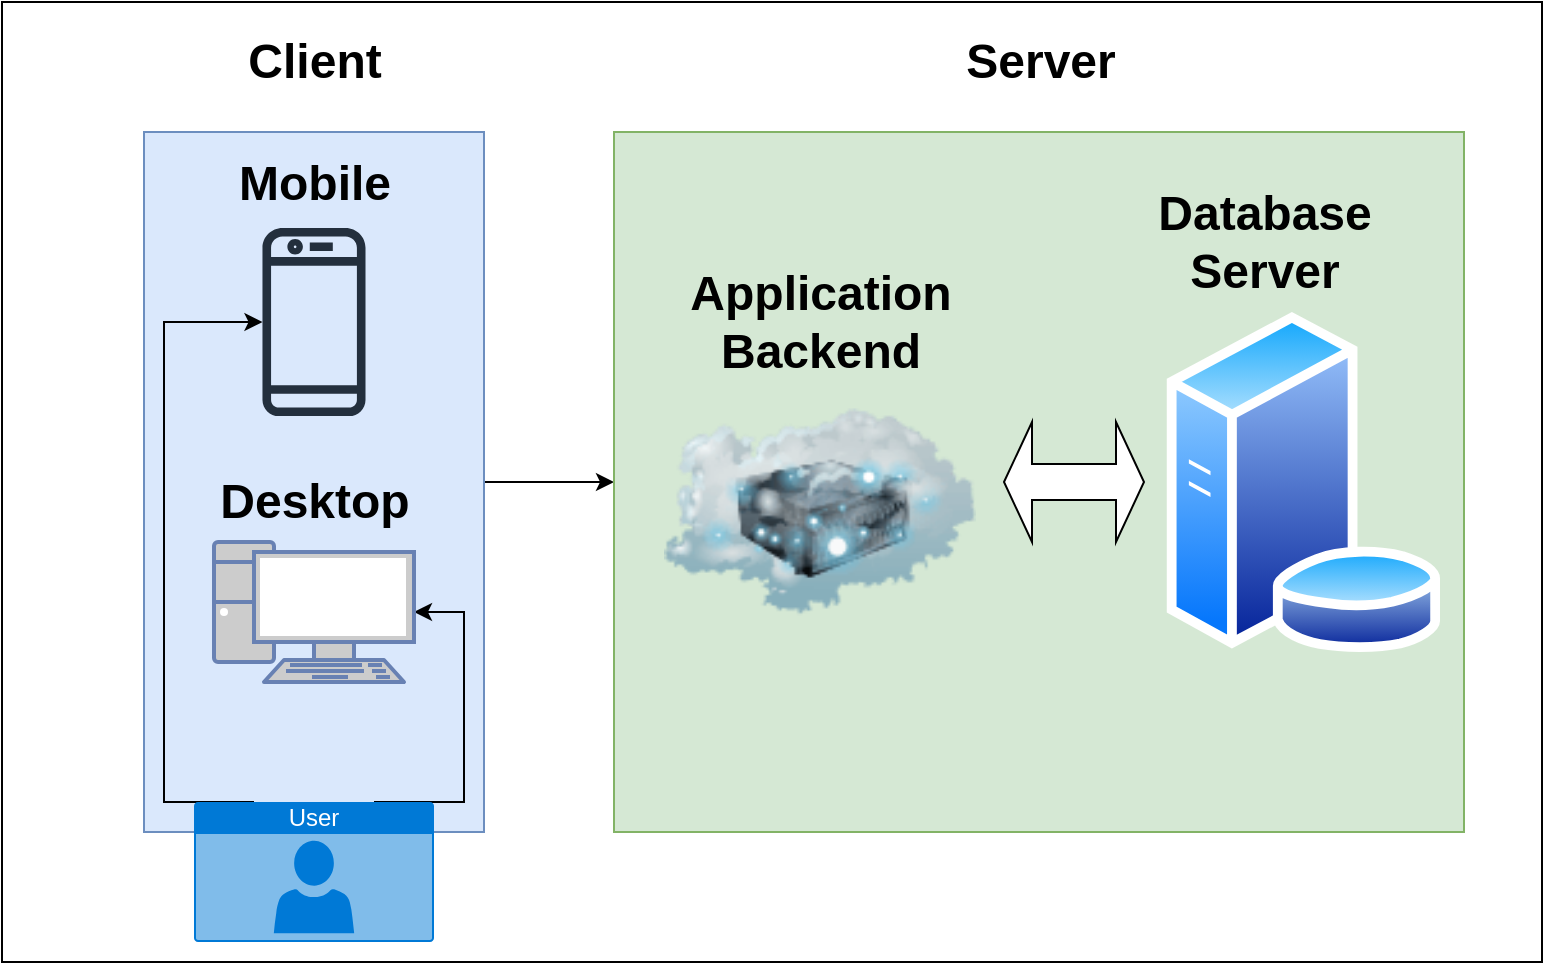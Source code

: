 <mxfile version="23.1.2" type="github" pages="3">
  <diagram name="Architecture Diagram" id="aJF8iXu7WJTeNc_nVeRT">
    <mxGraphModel dx="2033" dy="3456" grid="1" gridSize="10" guides="1" tooltips="1" connect="1" arrows="1" fold="1" page="1" pageScale="1" pageWidth="827" pageHeight="1169" math="0" shadow="0">
      <root>
        <mxCell id="0" />
        <mxCell id="1" parent="0" />
        <mxCell id="f37ZJj0yvxwRvVF-i2d--10" value="" style="rounded=0;whiteSpace=wrap;html=1;" parent="1" vertex="1">
          <mxGeometry x="29" y="-2310" width="770" height="480" as="geometry" />
        </mxCell>
        <mxCell id="f37ZJj0yvxwRvVF-i2d--4" value="Client" style="text;strokeColor=none;fillColor=none;html=1;fontSize=24;fontStyle=1;verticalAlign=middle;align=center;" parent="1" vertex="1">
          <mxGeometry x="135" y="-2300" width="100" height="40" as="geometry" />
        </mxCell>
        <mxCell id="f37ZJj0yvxwRvVF-i2d--7" value="Server" style="text;strokeColor=none;fillColor=none;html=1;fontSize=24;fontStyle=1;verticalAlign=middle;align=center;" parent="1" vertex="1">
          <mxGeometry x="497.5" y="-2300" width="100" height="40" as="geometry" />
        </mxCell>
        <mxCell id="f37ZJj0yvxwRvVF-i2d--36" style="edgeStyle=orthogonalEdgeStyle;rounded=0;orthogonalLoop=1;jettySize=auto;html=1;exitX=1;exitY=0.5;exitDx=0;exitDy=0;" parent="1" source="f37ZJj0yvxwRvVF-i2d--9" target="f37ZJj0yvxwRvVF-i2d--11" edge="1">
          <mxGeometry relative="1" as="geometry" />
        </mxCell>
        <mxCell id="f37ZJj0yvxwRvVF-i2d--9" value="" style="rounded=0;whiteSpace=wrap;html=1;fillColor=#dae8fc;strokeColor=#6c8ebf;" parent="1" vertex="1">
          <mxGeometry x="100" y="-2245" width="170" height="350" as="geometry" />
        </mxCell>
        <mxCell id="f37ZJj0yvxwRvVF-i2d--11" value="" style="rounded=0;whiteSpace=wrap;html=1;fillColor=#d5e8d4;strokeColor=#82b366;" parent="1" vertex="1">
          <mxGeometry x="335" y="-2245" width="425" height="350" as="geometry" />
        </mxCell>
        <mxCell id="f37ZJj0yvxwRvVF-i2d--34" style="edgeStyle=orthogonalEdgeStyle;rounded=0;orthogonalLoop=1;jettySize=auto;html=1;exitX=0.25;exitY=0;exitDx=0;exitDy=0;exitPerimeter=0;" parent="1" source="f37ZJj0yvxwRvVF-i2d--12" target="f37ZJj0yvxwRvVF-i2d--28" edge="1">
          <mxGeometry relative="1" as="geometry">
            <Array as="points">
              <mxPoint x="110" y="-1910" />
              <mxPoint x="110" y="-2150" />
            </Array>
          </mxGeometry>
        </mxCell>
        <mxCell id="f37ZJj0yvxwRvVF-i2d--35" style="edgeStyle=orthogonalEdgeStyle;rounded=0;orthogonalLoop=1;jettySize=auto;html=1;exitX=0.75;exitY=0;exitDx=0;exitDy=0;exitPerimeter=0;" parent="1" source="f37ZJj0yvxwRvVF-i2d--12" target="f37ZJj0yvxwRvVF-i2d--30" edge="1">
          <mxGeometry relative="1" as="geometry">
            <Array as="points">
              <mxPoint x="260" y="-1910" />
              <mxPoint x="260" y="-2005" />
            </Array>
          </mxGeometry>
        </mxCell>
        <mxCell id="f37ZJj0yvxwRvVF-i2d--12" value="User" style="html=1;whiteSpace=wrap;strokeColor=none;fillColor=#0079D6;labelPosition=center;verticalLabelPosition=middle;verticalAlign=top;align=center;fontSize=12;outlineConnect=0;spacingTop=-6;fontColor=#FFFFFF;sketch=0;shape=mxgraph.sitemap.user;" parent="1" vertex="1">
          <mxGeometry x="125" y="-1910" width="120" height="70" as="geometry" />
        </mxCell>
        <mxCell id="f37ZJj0yvxwRvVF-i2d--17" value="" style="image;html=1;image=img/lib/clip_art/networking/Cloud_Server_128x128.png" parent="1" vertex="1">
          <mxGeometry x="360" y="-2130" width="156" height="150" as="geometry" />
        </mxCell>
        <mxCell id="f37ZJj0yvxwRvVF-i2d--18" value="" style="image;aspect=fixed;perimeter=ellipsePerimeter;html=1;align=center;shadow=0;dashed=0;spacingTop=3;image=img/lib/active_directory/database_server.svg;" parent="1" vertex="1">
          <mxGeometry x="610" y="-2155" width="139.4" height="170" as="geometry" />
        </mxCell>
        <mxCell id="f37ZJj0yvxwRvVF-i2d--19" value="Application &lt;br&gt;Backend" style="text;strokeColor=none;fillColor=none;html=1;fontSize=24;fontStyle=1;verticalAlign=middle;align=center;" parent="1" vertex="1">
          <mxGeometry x="388" y="-2170" width="100" height="40" as="geometry" />
        </mxCell>
        <mxCell id="f37ZJj0yvxwRvVF-i2d--20" value="Database&lt;br&gt;Server" style="text;strokeColor=none;fillColor=none;html=1;fontSize=24;fontStyle=1;verticalAlign=middle;align=center;" parent="1" vertex="1">
          <mxGeometry x="610" y="-2210" width="100" height="40" as="geometry" />
        </mxCell>
        <mxCell id="f37ZJj0yvxwRvVF-i2d--25" value="" style="shape=doubleArrow;whiteSpace=wrap;html=1;" parent="1" vertex="1">
          <mxGeometry x="530" y="-2100" width="70" height="60" as="geometry" />
        </mxCell>
        <mxCell id="f37ZJj0yvxwRvVF-i2d--28" value="" style="sketch=0;outlineConnect=0;fontColor=#232F3E;gradientColor=none;fillColor=#232F3D;strokeColor=none;dashed=0;verticalLabelPosition=bottom;verticalAlign=top;align=center;html=1;fontSize=12;fontStyle=0;aspect=fixed;pointerEvents=1;shape=mxgraph.aws4.mobile_client;" parent="1" vertex="1">
          <mxGeometry x="159.24" y="-2199" width="51.51" height="98" as="geometry" />
        </mxCell>
        <mxCell id="f37ZJj0yvxwRvVF-i2d--29" value="Mobile" style="text;strokeColor=none;fillColor=none;html=1;fontSize=24;fontStyle=1;verticalAlign=middle;align=center;" parent="1" vertex="1">
          <mxGeometry x="135" y="-2239" width="100" height="40" as="geometry" />
        </mxCell>
        <mxCell id="f37ZJj0yvxwRvVF-i2d--30" value="" style="fontColor=#0066CC;verticalAlign=top;verticalLabelPosition=bottom;labelPosition=center;align=center;html=1;outlineConnect=0;fillColor=#CCCCCC;strokeColor=#6881B3;gradientColor=none;gradientDirection=north;strokeWidth=2;shape=mxgraph.networks.pc;" parent="1" vertex="1">
          <mxGeometry x="135" y="-2040" width="100" height="70" as="geometry" />
        </mxCell>
        <mxCell id="f37ZJj0yvxwRvVF-i2d--31" value="Desktop" style="text;strokeColor=none;fillColor=none;html=1;fontSize=24;fontStyle=1;verticalAlign=middle;align=center;" parent="1" vertex="1">
          <mxGeometry x="135" y="-2080" width="100" height="40" as="geometry" />
        </mxCell>
      </root>
    </mxGraphModel>
  </diagram>
  <diagram id="BF-OA70fZNa3Auy5Z6rA" name="In Depth Diagram">
    <mxGraphModel dx="2033" dy="1118" grid="1" gridSize="10" guides="1" tooltips="1" connect="1" arrows="1" fold="1" page="1" pageScale="1" pageWidth="827" pageHeight="1169" math="0" shadow="0">
      <root>
        <mxCell id="0" />
        <mxCell id="1" parent="0" />
        <mxCell id="OkG-edBzu0FnZzq1xlGt-1" value="Client" style="swimlane;fillColor=#60a917;fontColor=#ffffff;strokeColor=#2D7600;" parent="1" vertex="1">
          <mxGeometry x="50" y="50" width="180" height="340" as="geometry" />
        </mxCell>
        <mxCell id="OkG-edBzu0FnZzq1xlGt-2" value="" style="swimlane;startSize=0;fillColor=#60a917;fontColor=#ffffff;strokeColor=#2D7600;" parent="OkG-edBzu0FnZzq1xlGt-1" vertex="1">
          <mxGeometry x="50" y="60" width="80" height="70" as="geometry">
            <mxRectangle x="310" y="230" width="50" height="40" as="alternateBounds" />
          </mxGeometry>
        </mxCell>
        <mxCell id="OkG-edBzu0FnZzq1xlGt-3" value="Client App 1" style="text;html=1;strokeColor=#82b366;fillColor=#d5e8d4;align=center;verticalAlign=middle;whiteSpace=wrap;rounded=0;" parent="OkG-edBzu0FnZzq1xlGt-2" vertex="1">
          <mxGeometry x="10" y="5" width="60" height="60" as="geometry" />
        </mxCell>
        <mxCell id="OkG-edBzu0FnZzq1xlGt-4" value="" style="swimlane;startSize=0;fillColor=#60a917;fontColor=#ffffff;strokeColor=#2D7600;" parent="OkG-edBzu0FnZzq1xlGt-1" vertex="1">
          <mxGeometry x="50" y="150" width="80" height="70" as="geometry">
            <mxRectangle x="310" y="230" width="50" height="40" as="alternateBounds" />
          </mxGeometry>
        </mxCell>
        <mxCell id="OkG-edBzu0FnZzq1xlGt-5" value="Client App 2" style="text;html=1;strokeColor=#82b366;fillColor=#d5e8d4;align=center;verticalAlign=middle;whiteSpace=wrap;rounded=0;" parent="OkG-edBzu0FnZzq1xlGt-4" vertex="1">
          <mxGeometry x="10" y="5" width="60" height="60" as="geometry" />
        </mxCell>
        <mxCell id="OkG-edBzu0FnZzq1xlGt-6" value="" style="swimlane;startSize=0;fillColor=#60a917;fontColor=#ffffff;strokeColor=#2D7600;" parent="OkG-edBzu0FnZzq1xlGt-1" vertex="1">
          <mxGeometry x="50" y="240" width="80" height="70" as="geometry">
            <mxRectangle x="310" y="230" width="50" height="40" as="alternateBounds" />
          </mxGeometry>
        </mxCell>
        <mxCell id="OkG-edBzu0FnZzq1xlGt-7" value="Client App 3" style="text;html=1;strokeColor=#82b366;fillColor=#d5e8d4;align=center;verticalAlign=middle;whiteSpace=wrap;rounded=0;" parent="OkG-edBzu0FnZzq1xlGt-6" vertex="1">
          <mxGeometry x="10" y="5" width="60" height="60" as="geometry" />
        </mxCell>
        <mxCell id="OkG-edBzu0FnZzq1xlGt-9" value="Server" style="swimlane;fillColor=#1ba1e2;fontColor=#ffffff;strokeColor=#006EAF;" parent="1" vertex="1">
          <mxGeometry x="280" y="50" width="510" height="360" as="geometry" />
        </mxCell>
        <mxCell id="gy4O6nEZ6fukEYtf1kl1-5" value="" style="swimlane;startSize=0;fillColor=#dae8fc;strokeColor=#6c8ebf;" parent="OkG-edBzu0FnZzq1xlGt-9" vertex="1">
          <mxGeometry x="190" y="70" width="300" height="250" as="geometry">
            <mxRectangle x="310" y="230" width="50" height="40" as="alternateBounds" />
          </mxGeometry>
        </mxCell>
        <mxCell id="OkG-edBzu0FnZzq1xlGt-10" value="" style="swimlane;startSize=0;fillColor=#dae8fc;strokeColor=#6c8ebf;" parent="OkG-edBzu0FnZzq1xlGt-9" vertex="1">
          <mxGeometry x="340" y="80" width="140" height="230" as="geometry">
            <mxRectangle x="310" y="230" width="50" height="40" as="alternateBounds" />
          </mxGeometry>
        </mxCell>
        <mxCell id="KdCBGV-GVBtNKYAFIrcF-6" value="" style="shape=cylinder3;whiteSpace=wrap;html=1;boundedLbl=1;backgroundOutline=1;size=15;" parent="OkG-edBzu0FnZzq1xlGt-10" vertex="1">
          <mxGeometry x="40" y="105" width="60" height="80" as="geometry" />
        </mxCell>
        <mxCell id="KdCBGV-GVBtNKYAFIrcF-10" value="Postgres&lt;br&gt;Database" style="text;strokeColor=none;fillColor=none;html=1;fontSize=24;fontStyle=1;verticalAlign=middle;align=center;" parent="OkG-edBzu0FnZzq1xlGt-10" vertex="1">
          <mxGeometry x="20" y="30" width="100" height="40" as="geometry" />
        </mxCell>
        <mxCell id="KdCBGV-GVBtNKYAFIrcF-19" value="" style="shape=doubleArrow;whiteSpace=wrap;html=1;" parent="OkG-edBzu0FnZzq1xlGt-9" vertex="1">
          <mxGeometry x="290" y="165" width="50" height="60" as="geometry" />
        </mxCell>
        <mxCell id="KdCBGV-GVBtNKYAFIrcF-7" value="" style="swimlane;startSize=0;fillColor=#dae8fc;strokeColor=#6c8ebf;" parent="OkG-edBzu0FnZzq1xlGt-9" vertex="1">
          <mxGeometry x="200" y="80" width="90" height="230" as="geometry">
            <mxRectangle x="310" y="230" width="50" height="40" as="alternateBounds" />
          </mxGeometry>
        </mxCell>
        <mxCell id="KdCBGV-GVBtNKYAFIrcF-8" value="API Web Service" style="text;strokeColor=none;fillColor=none;html=1;fontSize=24;fontStyle=1;verticalAlign=middle;align=center;rotation=90;" parent="KdCBGV-GVBtNKYAFIrcF-7" vertex="1">
          <mxGeometry x="-5" y="105" width="100" height="40" as="geometry" />
        </mxCell>
        <mxCell id="ZbDzZ6bMi9R18udeJZAA-4" value="" style="swimlane;startSize=0;fillColor=#dae8fc;strokeColor=#6c8ebf;" parent="OkG-edBzu0FnZzq1xlGt-9" vertex="1">
          <mxGeometry x="30" y="70" width="90" height="250" as="geometry">
            <mxRectangle x="310" y="230" width="50" height="40" as="alternateBounds" />
          </mxGeometry>
        </mxCell>
        <mxCell id="ZbDzZ6bMi9R18udeJZAA-5" value="Presentation Layer" style="text;strokeColor=none;fillColor=none;html=1;fontSize=24;fontStyle=1;verticalAlign=middle;align=center;rotation=90;" parent="ZbDzZ6bMi9R18udeJZAA-4" vertex="1">
          <mxGeometry x="-5" y="105" width="100" height="40" as="geometry" />
        </mxCell>
        <mxCell id="gy4O6nEZ6fukEYtf1kl1-3" value="JSON" style="shape=singleArrow;whiteSpace=wrap;html=1;" parent="OkG-edBzu0FnZzq1xlGt-9" vertex="1">
          <mxGeometry x="120" y="110" width="80" height="40" as="geometry" />
        </mxCell>
        <mxCell id="gy4O6nEZ6fukEYtf1kl1-4" value="JSON" style="shape=singleArrow;direction=west;whiteSpace=wrap;html=1;" parent="OkG-edBzu0FnZzq1xlGt-9" vertex="1">
          <mxGeometry x="120" y="220" width="80" height="40" as="geometry" />
        </mxCell>
        <mxCell id="gy4O6nEZ6fukEYtf1kl1-7" value="Frontend" style="text;strokeColor=none;fillColor=none;html=1;fontSize=24;fontStyle=1;verticalAlign=middle;align=center;" parent="OkG-edBzu0FnZzq1xlGt-9" vertex="1">
          <mxGeometry x="25" y="30" width="100" height="40" as="geometry" />
        </mxCell>
        <mxCell id="gy4O6nEZ6fukEYtf1kl1-8" value="Backend" style="text;strokeColor=none;fillColor=none;html=1;fontSize=24;fontStyle=1;verticalAlign=middle;align=center;" parent="OkG-edBzu0FnZzq1xlGt-9" vertex="1">
          <mxGeometry x="285" y="30" width="100" height="40" as="geometry" />
        </mxCell>
        <mxCell id="gy4O6nEZ6fukEYtf1kl1-13" value="" style="shape=singleArrow;direction=north;whiteSpace=wrap;html=1;" parent="OkG-edBzu0FnZzq1xlGt-9" vertex="1">
          <mxGeometry x="320" y="310" width="20" height="50" as="geometry" />
        </mxCell>
        <mxCell id="gy4O6nEZ6fukEYtf1kl1-1" value="HTTP Request" style="shape=singleArrow;whiteSpace=wrap;html=1;" parent="1" vertex="1">
          <mxGeometry x="200" y="140" width="100" height="60" as="geometry" />
        </mxCell>
        <mxCell id="gy4O6nEZ6fukEYtf1kl1-2" value="HTML Response" style="shape=singleArrow;direction=west;whiteSpace=wrap;html=1;" parent="1" vertex="1">
          <mxGeometry x="200" y="250" width="100" height="60" as="geometry" />
        </mxCell>
        <mxCell id="gy4O6nEZ6fukEYtf1kl1-10" value="" style="shape=ext;double=1;rounded=0;whiteSpace=wrap;html=1;fillColor=#60a917;fontColor=#ffffff;strokeColor=#2D7600;" parent="1" vertex="1">
          <mxGeometry x="550" y="410" width="120" height="80" as="geometry" />
        </mxCell>
        <mxCell id="gy4O6nEZ6fukEYtf1kl1-11" value="" style="shape=image;html=1;verticalAlign=top;verticalLabelPosition=bottom;labelBackgroundColor=#ffffff;imageAspect=0;aspect=fixed;image=https://cdn0.iconfinder.com/data/icons/phosphor-regular-vol-3/256/handshake-128.png" parent="1" vertex="1">
          <mxGeometry x="560" y="430" width="40" height="40" as="geometry" />
        </mxCell>
        <mxCell id="gy4O6nEZ6fukEYtf1kl1-12" value="&lt;font style=&quot;font-size: 13px;&quot;&gt;Third &lt;br&gt;Party App&lt;/font&gt;" style="text;strokeColor=none;fillColor=none;html=1;fontSize=24;fontStyle=1;verticalAlign=middle;align=center;" parent="1" vertex="1">
          <mxGeometry x="600" y="410" width="70" height="80" as="geometry" />
        </mxCell>
      </root>
    </mxGraphModel>
  </diagram>
  <diagram id="nNs5mPThB35KdZFeaWGF" name="Database diagram">
    <mxGraphModel dx="1402" dy="771" grid="1" gridSize="10" guides="1" tooltips="1" connect="1" arrows="1" fold="1" page="1" pageScale="1" pageWidth="827" pageHeight="1169" math="0" shadow="0">
      <root>
        <mxCell id="0" />
        <mxCell id="1" parent="0" />
        <mxCell id="QeY35LgYajMU_kHmg9x1-5" value="&lt;b&gt;User&lt;/b&gt;" style="shape=table;startSize=30;container=1;collapsible=1;childLayout=tableLayout;fixedRows=1;rowLines=0;fontStyle=0;align=center;resizeLast=1;html=1;" vertex="1" parent="1">
          <mxGeometry x="70" y="120" width="180" height="210" as="geometry" />
        </mxCell>
        <mxCell id="QeY35LgYajMU_kHmg9x1-6" value="" style="shape=tableRow;horizontal=0;startSize=0;swimlaneHead=0;swimlaneBody=0;fillColor=none;collapsible=0;dropTarget=0;points=[[0,0.5],[1,0.5]];portConstraint=eastwest;top=0;left=0;right=0;bottom=1;" vertex="1" parent="QeY35LgYajMU_kHmg9x1-5">
          <mxGeometry y="30" width="180" height="30" as="geometry" />
        </mxCell>
        <mxCell id="QeY35LgYajMU_kHmg9x1-7" value="PK" style="shape=partialRectangle;connectable=0;fillColor=none;top=0;left=0;bottom=0;right=0;fontStyle=1;overflow=hidden;whiteSpace=wrap;html=1;" vertex="1" parent="QeY35LgYajMU_kHmg9x1-6">
          <mxGeometry width="30" height="30" as="geometry">
            <mxRectangle width="30" height="30" as="alternateBounds" />
          </mxGeometry>
        </mxCell>
        <mxCell id="QeY35LgYajMU_kHmg9x1-8" value="userID" style="shape=partialRectangle;connectable=0;fillColor=none;top=0;left=0;bottom=0;right=0;align=left;spacingLeft=6;fontStyle=5;overflow=hidden;whiteSpace=wrap;html=1;" vertex="1" parent="QeY35LgYajMU_kHmg9x1-6">
          <mxGeometry x="30" width="150" height="30" as="geometry">
            <mxRectangle width="150" height="30" as="alternateBounds" />
          </mxGeometry>
        </mxCell>
        <mxCell id="QeY35LgYajMU_kHmg9x1-9" value="" style="shape=tableRow;horizontal=0;startSize=0;swimlaneHead=0;swimlaneBody=0;fillColor=none;collapsible=0;dropTarget=0;points=[[0,0.5],[1,0.5]];portConstraint=eastwest;top=0;left=0;right=0;bottom=0;" vertex="1" parent="QeY35LgYajMU_kHmg9x1-5">
          <mxGeometry y="60" width="180" height="30" as="geometry" />
        </mxCell>
        <mxCell id="QeY35LgYajMU_kHmg9x1-10" value="" style="shape=partialRectangle;connectable=0;fillColor=none;top=0;left=0;bottom=0;right=0;editable=1;overflow=hidden;whiteSpace=wrap;html=1;" vertex="1" parent="QeY35LgYajMU_kHmg9x1-9">
          <mxGeometry width="30" height="30" as="geometry">
            <mxRectangle width="30" height="30" as="alternateBounds" />
          </mxGeometry>
        </mxCell>
        <mxCell id="QeY35LgYajMU_kHmg9x1-11" value="&lt;b&gt;firstName&lt;/b&gt;" style="shape=partialRectangle;connectable=0;fillColor=none;top=0;left=0;bottom=0;right=0;align=left;spacingLeft=6;overflow=hidden;whiteSpace=wrap;html=1;" vertex="1" parent="QeY35LgYajMU_kHmg9x1-9">
          <mxGeometry x="30" width="150" height="30" as="geometry">
            <mxRectangle width="150" height="30" as="alternateBounds" />
          </mxGeometry>
        </mxCell>
        <mxCell id="QeY35LgYajMU_kHmg9x1-12" value="" style="shape=tableRow;horizontal=0;startSize=0;swimlaneHead=0;swimlaneBody=0;fillColor=none;collapsible=0;dropTarget=0;points=[[0,0.5],[1,0.5]];portConstraint=eastwest;top=0;left=0;right=0;bottom=0;" vertex="1" parent="QeY35LgYajMU_kHmg9x1-5">
          <mxGeometry y="90" width="180" height="30" as="geometry" />
        </mxCell>
        <mxCell id="QeY35LgYajMU_kHmg9x1-13" value="" style="shape=partialRectangle;connectable=0;fillColor=none;top=0;left=0;bottom=0;right=0;editable=1;overflow=hidden;whiteSpace=wrap;html=1;" vertex="1" parent="QeY35LgYajMU_kHmg9x1-12">
          <mxGeometry width="30" height="30" as="geometry">
            <mxRectangle width="30" height="30" as="alternateBounds" />
          </mxGeometry>
        </mxCell>
        <mxCell id="QeY35LgYajMU_kHmg9x1-14" value="&lt;b&gt;lastName&lt;/b&gt;" style="shape=partialRectangle;connectable=0;fillColor=none;top=0;left=0;bottom=0;right=0;align=left;spacingLeft=6;overflow=hidden;whiteSpace=wrap;html=1;" vertex="1" parent="QeY35LgYajMU_kHmg9x1-12">
          <mxGeometry x="30" width="150" height="30" as="geometry">
            <mxRectangle width="150" height="30" as="alternateBounds" />
          </mxGeometry>
        </mxCell>
        <mxCell id="QeY35LgYajMU_kHmg9x1-15" value="" style="shape=tableRow;horizontal=0;startSize=0;swimlaneHead=0;swimlaneBody=0;fillColor=none;collapsible=0;dropTarget=0;points=[[0,0.5],[1,0.5]];portConstraint=eastwest;top=0;left=0;right=0;bottom=0;" vertex="1" parent="QeY35LgYajMU_kHmg9x1-5">
          <mxGeometry y="120" width="180" height="30" as="geometry" />
        </mxCell>
        <mxCell id="QeY35LgYajMU_kHmg9x1-16" value="" style="shape=partialRectangle;connectable=0;fillColor=none;top=0;left=0;bottom=0;right=0;editable=1;overflow=hidden;whiteSpace=wrap;html=1;" vertex="1" parent="QeY35LgYajMU_kHmg9x1-15">
          <mxGeometry width="30" height="30" as="geometry">
            <mxRectangle width="30" height="30" as="alternateBounds" />
          </mxGeometry>
        </mxCell>
        <mxCell id="QeY35LgYajMU_kHmg9x1-17" value="&lt;b&gt;username&lt;/b&gt;" style="shape=partialRectangle;connectable=0;fillColor=none;top=0;left=0;bottom=0;right=0;align=left;spacingLeft=6;overflow=hidden;whiteSpace=wrap;html=1;" vertex="1" parent="QeY35LgYajMU_kHmg9x1-15">
          <mxGeometry x="30" width="150" height="30" as="geometry">
            <mxRectangle width="150" height="30" as="alternateBounds" />
          </mxGeometry>
        </mxCell>
        <mxCell id="QeY35LgYajMU_kHmg9x1-24" value="" style="shape=tableRow;horizontal=0;startSize=0;swimlaneHead=0;swimlaneBody=0;fillColor=none;collapsible=0;dropTarget=0;points=[[0,0.5],[1,0.5]];portConstraint=eastwest;top=0;left=0;right=0;bottom=0;" vertex="1" parent="QeY35LgYajMU_kHmg9x1-5">
          <mxGeometry y="150" width="180" height="30" as="geometry" />
        </mxCell>
        <mxCell id="QeY35LgYajMU_kHmg9x1-25" value="" style="shape=partialRectangle;connectable=0;fillColor=none;top=0;left=0;bottom=0;right=0;editable=1;overflow=hidden;whiteSpace=wrap;html=1;" vertex="1" parent="QeY35LgYajMU_kHmg9x1-24">
          <mxGeometry width="30" height="30" as="geometry">
            <mxRectangle width="30" height="30" as="alternateBounds" />
          </mxGeometry>
        </mxCell>
        <mxCell id="QeY35LgYajMU_kHmg9x1-26" value="&lt;b&gt;passwordHash&lt;/b&gt;" style="shape=partialRectangle;connectable=0;fillColor=none;top=0;left=0;bottom=0;right=0;align=left;spacingLeft=6;overflow=hidden;whiteSpace=wrap;html=1;" vertex="1" parent="QeY35LgYajMU_kHmg9x1-24">
          <mxGeometry x="30" width="150" height="30" as="geometry">
            <mxRectangle width="150" height="30" as="alternateBounds" />
          </mxGeometry>
        </mxCell>
        <mxCell id="QeY35LgYajMU_kHmg9x1-27" value="" style="shape=tableRow;horizontal=0;startSize=0;swimlaneHead=0;swimlaneBody=0;fillColor=none;collapsible=0;dropTarget=0;points=[[0,0.5],[1,0.5]];portConstraint=eastwest;top=0;left=0;right=0;bottom=0;" vertex="1" parent="QeY35LgYajMU_kHmg9x1-5">
          <mxGeometry y="180" width="180" height="30" as="geometry" />
        </mxCell>
        <mxCell id="QeY35LgYajMU_kHmg9x1-28" value="" style="shape=partialRectangle;connectable=0;fillColor=none;top=0;left=0;bottom=0;right=0;editable=1;overflow=hidden;whiteSpace=wrap;html=1;" vertex="1" parent="QeY35LgYajMU_kHmg9x1-27">
          <mxGeometry width="30" height="30" as="geometry">
            <mxRectangle width="30" height="30" as="alternateBounds" />
          </mxGeometry>
        </mxCell>
        <mxCell id="QeY35LgYajMU_kHmg9x1-29" value="&lt;b&gt;email&lt;/b&gt;" style="shape=partialRectangle;connectable=0;fillColor=none;top=0;left=0;bottom=0;right=0;align=left;spacingLeft=6;overflow=hidden;whiteSpace=wrap;html=1;" vertex="1" parent="QeY35LgYajMU_kHmg9x1-27">
          <mxGeometry x="30" width="150" height="30" as="geometry">
            <mxRectangle width="150" height="30" as="alternateBounds" />
          </mxGeometry>
        </mxCell>
        <mxCell id="QeY35LgYajMU_kHmg9x1-30" value="Training" style="shape=table;startSize=30;container=1;collapsible=1;childLayout=tableLayout;fixedRows=1;rowLines=0;fontStyle=1;align=center;resizeLast=1;html=1;" vertex="1" parent="1">
          <mxGeometry x="540" y="150" width="180" height="120" as="geometry" />
        </mxCell>
        <mxCell id="QeY35LgYajMU_kHmg9x1-31" value="" style="shape=tableRow;horizontal=0;startSize=0;swimlaneHead=0;swimlaneBody=0;fillColor=none;collapsible=0;dropTarget=0;points=[[0,0.5],[1,0.5]];portConstraint=eastwest;top=0;left=0;right=0;bottom=1;" vertex="1" parent="QeY35LgYajMU_kHmg9x1-30">
          <mxGeometry y="30" width="180" height="30" as="geometry" />
        </mxCell>
        <mxCell id="QeY35LgYajMU_kHmg9x1-32" value="PK" style="shape=partialRectangle;connectable=0;fillColor=none;top=0;left=0;bottom=0;right=0;fontStyle=1;overflow=hidden;whiteSpace=wrap;html=1;" vertex="1" parent="QeY35LgYajMU_kHmg9x1-31">
          <mxGeometry width="30" height="30" as="geometry">
            <mxRectangle width="30" height="30" as="alternateBounds" />
          </mxGeometry>
        </mxCell>
        <mxCell id="QeY35LgYajMU_kHmg9x1-33" value="trainingId" style="shape=partialRectangle;connectable=0;fillColor=none;top=0;left=0;bottom=0;right=0;align=left;spacingLeft=6;fontStyle=5;overflow=hidden;whiteSpace=wrap;html=1;" vertex="1" parent="QeY35LgYajMU_kHmg9x1-31">
          <mxGeometry x="30" width="150" height="30" as="geometry">
            <mxRectangle width="150" height="30" as="alternateBounds" />
          </mxGeometry>
        </mxCell>
        <mxCell id="QeY35LgYajMU_kHmg9x1-37" value="" style="shape=tableRow;horizontal=0;startSize=0;swimlaneHead=0;swimlaneBody=0;fillColor=none;collapsible=0;dropTarget=0;points=[[0,0.5],[1,0.5]];portConstraint=eastwest;top=0;left=0;right=0;bottom=0;" vertex="1" parent="QeY35LgYajMU_kHmg9x1-30">
          <mxGeometry y="60" width="180" height="30" as="geometry" />
        </mxCell>
        <mxCell id="QeY35LgYajMU_kHmg9x1-38" value="" style="shape=partialRectangle;connectable=0;fillColor=none;top=0;left=0;bottom=0;right=0;editable=1;overflow=hidden;whiteSpace=wrap;html=1;" vertex="1" parent="QeY35LgYajMU_kHmg9x1-37">
          <mxGeometry width="30" height="30" as="geometry">
            <mxRectangle width="30" height="30" as="alternateBounds" />
          </mxGeometry>
        </mxCell>
        <mxCell id="QeY35LgYajMU_kHmg9x1-39" value="&lt;b style=&quot;border-color: var(--border-color);&quot;&gt;dateAssigned&lt;/b&gt;" style="shape=partialRectangle;connectable=0;fillColor=none;top=0;left=0;bottom=0;right=0;align=left;spacingLeft=6;overflow=hidden;whiteSpace=wrap;html=1;" vertex="1" parent="QeY35LgYajMU_kHmg9x1-37">
          <mxGeometry x="30" width="150" height="30" as="geometry">
            <mxRectangle width="150" height="30" as="alternateBounds" />
          </mxGeometry>
        </mxCell>
        <mxCell id="QeY35LgYajMU_kHmg9x1-121" value="" style="shape=tableRow;horizontal=0;startSize=0;swimlaneHead=0;swimlaneBody=0;fillColor=none;collapsible=0;dropTarget=0;points=[[0,0.5],[1,0.5]];portConstraint=eastwest;top=0;left=0;right=0;bottom=0;" vertex="1" parent="QeY35LgYajMU_kHmg9x1-30">
          <mxGeometry y="90" width="180" height="30" as="geometry" />
        </mxCell>
        <mxCell id="QeY35LgYajMU_kHmg9x1-122" value="" style="shape=partialRectangle;connectable=0;fillColor=none;top=0;left=0;bottom=0;right=0;editable=1;overflow=hidden;whiteSpace=wrap;html=1;" vertex="1" parent="QeY35LgYajMU_kHmg9x1-121">
          <mxGeometry width="30" height="30" as="geometry">
            <mxRectangle width="30" height="30" as="alternateBounds" />
          </mxGeometry>
        </mxCell>
        <mxCell id="QeY35LgYajMU_kHmg9x1-123" value="&lt;b style=&quot;border-color: var(--border-color);&quot;&gt;status&lt;/b&gt;" style="shape=partialRectangle;connectable=0;fillColor=none;top=0;left=0;bottom=0;right=0;align=left;spacingLeft=6;overflow=hidden;whiteSpace=wrap;html=1;" vertex="1" parent="QeY35LgYajMU_kHmg9x1-121">
          <mxGeometry x="30" width="150" height="30" as="geometry">
            <mxRectangle width="150" height="30" as="alternateBounds" />
          </mxGeometry>
        </mxCell>
        <mxCell id="QeY35LgYajMU_kHmg9x1-56" value="UserTraining" style="shape=table;startSize=30;container=1;collapsible=1;childLayout=tableLayout;fixedRows=1;rowLines=0;fontStyle=1;align=center;resizeLast=1;html=1;whiteSpace=wrap;" vertex="1" parent="1">
          <mxGeometry x="310" y="120" width="180" height="90" as="geometry" />
        </mxCell>
        <mxCell id="QeY35LgYajMU_kHmg9x1-57" value="" style="shape=tableRow;horizontal=0;startSize=0;swimlaneHead=0;swimlaneBody=0;fillColor=none;collapsible=0;dropTarget=0;points=[[0,0.5],[1,0.5]];portConstraint=eastwest;top=0;left=0;right=0;bottom=0;html=1;" vertex="1" parent="QeY35LgYajMU_kHmg9x1-56">
          <mxGeometry y="30" width="180" height="30" as="geometry" />
        </mxCell>
        <mxCell id="QeY35LgYajMU_kHmg9x1-58" value="PK,FK1" style="shape=partialRectangle;connectable=0;fillColor=none;top=0;left=0;bottom=0;right=0;fontStyle=1;overflow=hidden;html=1;whiteSpace=wrap;" vertex="1" parent="QeY35LgYajMU_kHmg9x1-57">
          <mxGeometry width="60.0" height="30" as="geometry">
            <mxRectangle width="60.0" height="30" as="alternateBounds" />
          </mxGeometry>
        </mxCell>
        <mxCell id="QeY35LgYajMU_kHmg9x1-59" value="userId" style="shape=partialRectangle;connectable=0;fillColor=none;top=0;left=0;bottom=0;right=0;align=left;spacingLeft=6;fontStyle=5;overflow=hidden;html=1;whiteSpace=wrap;" vertex="1" parent="QeY35LgYajMU_kHmg9x1-57">
          <mxGeometry x="60.0" width="120.0" height="30" as="geometry">
            <mxRectangle width="120.0" height="30" as="alternateBounds" />
          </mxGeometry>
        </mxCell>
        <mxCell id="QeY35LgYajMU_kHmg9x1-60" value="" style="shape=tableRow;horizontal=0;startSize=0;swimlaneHead=0;swimlaneBody=0;fillColor=none;collapsible=0;dropTarget=0;points=[[0,0.5],[1,0.5]];portConstraint=eastwest;top=0;left=0;right=0;bottom=1;html=1;" vertex="1" parent="QeY35LgYajMU_kHmg9x1-56">
          <mxGeometry y="60" width="180" height="30" as="geometry" />
        </mxCell>
        <mxCell id="QeY35LgYajMU_kHmg9x1-61" value="PK,FK2" style="shape=partialRectangle;connectable=0;fillColor=none;top=0;left=0;bottom=0;right=0;fontStyle=1;overflow=hidden;html=1;whiteSpace=wrap;" vertex="1" parent="QeY35LgYajMU_kHmg9x1-60">
          <mxGeometry width="60.0" height="30" as="geometry">
            <mxRectangle width="60.0" height="30" as="alternateBounds" />
          </mxGeometry>
        </mxCell>
        <mxCell id="QeY35LgYajMU_kHmg9x1-62" value="trainingId" style="shape=partialRectangle;connectable=0;fillColor=none;top=0;left=0;bottom=0;right=0;align=left;spacingLeft=6;fontStyle=5;overflow=hidden;html=1;whiteSpace=wrap;" vertex="1" parent="QeY35LgYajMU_kHmg9x1-60">
          <mxGeometry x="60.0" width="120.0" height="30" as="geometry">
            <mxRectangle width="120.0" height="30" as="alternateBounds" />
          </mxGeometry>
        </mxCell>
        <mxCell id="QeY35LgYajMU_kHmg9x1-70" value="" style="edgeStyle=entityRelationEdgeStyle;fontSize=12;html=1;endArrow=ERzeroToMany;startArrow=ERmandOne;rounded=0;exitX=1;exitY=0.5;exitDx=0;exitDy=0;" edge="1" parent="1" target="QeY35LgYajMU_kHmg9x1-57">
          <mxGeometry width="100" height="100" relative="1" as="geometry">
            <mxPoint x="240" y="150.0" as="sourcePoint" />
            <mxPoint x="470" y="140" as="targetPoint" />
          </mxGeometry>
        </mxCell>
        <mxCell id="QeY35LgYajMU_kHmg9x1-71" value="" style="edgeStyle=entityRelationEdgeStyle;fontSize=12;html=1;endArrow=ERoneToMany;startArrow=ERmandOne;rounded=0;entryX=1;entryY=0.5;entryDx=0;entryDy=0;exitX=0;exitY=0.5;exitDx=0;exitDy=0;" edge="1" parent="1" source="QeY35LgYajMU_kHmg9x1-31" target="QeY35LgYajMU_kHmg9x1-60">
          <mxGeometry width="100" height="100" relative="1" as="geometry">
            <mxPoint x="410" y="280" as="sourcePoint" />
            <mxPoint x="510" y="180" as="targetPoint" />
          </mxGeometry>
        </mxCell>
        <mxCell id="QeY35LgYajMU_kHmg9x1-72" value="TrainingExercise" style="shape=table;startSize=30;container=1;collapsible=1;childLayout=tableLayout;fixedRows=1;rowLines=0;fontStyle=1;align=center;resizeLast=1;html=1;whiteSpace=wrap;" vertex="1" parent="1">
          <mxGeometry x="540" y="350" width="180" height="120" as="geometry" />
        </mxCell>
        <mxCell id="QeY35LgYajMU_kHmg9x1-73" value="" style="shape=tableRow;horizontal=0;startSize=0;swimlaneHead=0;swimlaneBody=0;fillColor=none;collapsible=0;dropTarget=0;points=[[0,0.5],[1,0.5]];portConstraint=eastwest;top=0;left=0;right=0;bottom=0;html=1;" vertex="1" parent="QeY35LgYajMU_kHmg9x1-72">
          <mxGeometry y="30" width="180" height="30" as="geometry" />
        </mxCell>
        <mxCell id="QeY35LgYajMU_kHmg9x1-74" value="PK,FK1" style="shape=partialRectangle;connectable=0;fillColor=none;top=0;left=0;bottom=0;right=0;fontStyle=1;overflow=hidden;html=1;whiteSpace=wrap;" vertex="1" parent="QeY35LgYajMU_kHmg9x1-73">
          <mxGeometry width="60" height="30" as="geometry">
            <mxRectangle width="60" height="30" as="alternateBounds" />
          </mxGeometry>
        </mxCell>
        <mxCell id="QeY35LgYajMU_kHmg9x1-75" value="trainingId" style="shape=partialRectangle;connectable=0;fillColor=none;top=0;left=0;bottom=0;right=0;align=left;spacingLeft=6;fontStyle=5;overflow=hidden;html=1;whiteSpace=wrap;" vertex="1" parent="QeY35LgYajMU_kHmg9x1-73">
          <mxGeometry x="60" width="120" height="30" as="geometry">
            <mxRectangle width="120" height="30" as="alternateBounds" />
          </mxGeometry>
        </mxCell>
        <mxCell id="QeY35LgYajMU_kHmg9x1-76" value="" style="shape=tableRow;horizontal=0;startSize=0;swimlaneHead=0;swimlaneBody=0;fillColor=none;collapsible=0;dropTarget=0;points=[[0,0.5],[1,0.5]];portConstraint=eastwest;top=0;left=0;right=0;bottom=1;html=1;" vertex="1" parent="QeY35LgYajMU_kHmg9x1-72">
          <mxGeometry y="60" width="180" height="30" as="geometry" />
        </mxCell>
        <mxCell id="QeY35LgYajMU_kHmg9x1-77" value="PK,FK2" style="shape=partialRectangle;connectable=0;fillColor=none;top=0;left=0;bottom=0;right=0;fontStyle=1;overflow=hidden;html=1;whiteSpace=wrap;" vertex="1" parent="QeY35LgYajMU_kHmg9x1-76">
          <mxGeometry width="60" height="30" as="geometry">
            <mxRectangle width="60" height="30" as="alternateBounds" />
          </mxGeometry>
        </mxCell>
        <mxCell id="QeY35LgYajMU_kHmg9x1-78" value="exerciseId" style="shape=partialRectangle;connectable=0;fillColor=none;top=0;left=0;bottom=0;right=0;align=left;spacingLeft=6;fontStyle=5;overflow=hidden;html=1;whiteSpace=wrap;" vertex="1" parent="QeY35LgYajMU_kHmg9x1-76">
          <mxGeometry x="60" width="120" height="30" as="geometry">
            <mxRectangle width="120" height="30" as="alternateBounds" />
          </mxGeometry>
        </mxCell>
        <mxCell id="QeY35LgYajMU_kHmg9x1-79" value="" style="shape=tableRow;horizontal=0;startSize=0;swimlaneHead=0;swimlaneBody=0;fillColor=none;collapsible=0;dropTarget=0;points=[[0,0.5],[1,0.5]];portConstraint=eastwest;top=0;left=0;right=0;bottom=0;html=1;" vertex="1" parent="QeY35LgYajMU_kHmg9x1-72">
          <mxGeometry y="90" width="180" height="30" as="geometry" />
        </mxCell>
        <mxCell id="QeY35LgYajMU_kHmg9x1-80" value="" style="shape=partialRectangle;connectable=0;fillColor=none;top=0;left=0;bottom=0;right=0;editable=1;overflow=hidden;html=1;whiteSpace=wrap;" vertex="1" parent="QeY35LgYajMU_kHmg9x1-79">
          <mxGeometry width="60" height="30" as="geometry">
            <mxRectangle width="60" height="30" as="alternateBounds" />
          </mxGeometry>
        </mxCell>
        <mxCell id="QeY35LgYajMU_kHmg9x1-81" value="Row 3" style="shape=partialRectangle;connectable=0;fillColor=none;top=0;left=0;bottom=0;right=0;align=left;spacingLeft=6;overflow=hidden;html=1;whiteSpace=wrap;" vertex="1" parent="QeY35LgYajMU_kHmg9x1-79">
          <mxGeometry x="60" width="120" height="30" as="geometry">
            <mxRectangle width="120" height="30" as="alternateBounds" />
          </mxGeometry>
        </mxCell>
        <mxCell id="QeY35LgYajMU_kHmg9x1-85" value="Exercise" style="shape=table;startSize=30;container=1;collapsible=1;childLayout=tableLayout;fixedRows=1;rowLines=0;fontStyle=1;align=center;resizeLast=1;html=1;" vertex="1" parent="1">
          <mxGeometry x="290" y="380" width="180" height="180" as="geometry" />
        </mxCell>
        <mxCell id="QeY35LgYajMU_kHmg9x1-86" value="" style="shape=tableRow;horizontal=0;startSize=0;swimlaneHead=0;swimlaneBody=0;fillColor=none;collapsible=0;dropTarget=0;points=[[0,0.5],[1,0.5]];portConstraint=eastwest;top=0;left=0;right=0;bottom=1;" vertex="1" parent="QeY35LgYajMU_kHmg9x1-85">
          <mxGeometry y="30" width="180" height="30" as="geometry" />
        </mxCell>
        <mxCell id="QeY35LgYajMU_kHmg9x1-87" value="PK" style="shape=partialRectangle;connectable=0;fillColor=none;top=0;left=0;bottom=0;right=0;fontStyle=1;overflow=hidden;whiteSpace=wrap;html=1;" vertex="1" parent="QeY35LgYajMU_kHmg9x1-86">
          <mxGeometry width="30" height="30" as="geometry">
            <mxRectangle width="30" height="30" as="alternateBounds" />
          </mxGeometry>
        </mxCell>
        <mxCell id="QeY35LgYajMU_kHmg9x1-88" value="exerciseId" style="shape=partialRectangle;connectable=0;fillColor=none;top=0;left=0;bottom=0;right=0;align=left;spacingLeft=6;fontStyle=5;overflow=hidden;whiteSpace=wrap;html=1;" vertex="1" parent="QeY35LgYajMU_kHmg9x1-86">
          <mxGeometry x="30" width="150" height="30" as="geometry">
            <mxRectangle width="150" height="30" as="alternateBounds" />
          </mxGeometry>
        </mxCell>
        <mxCell id="QeY35LgYajMU_kHmg9x1-89" value="" style="shape=tableRow;horizontal=0;startSize=0;swimlaneHead=0;swimlaneBody=0;fillColor=none;collapsible=0;dropTarget=0;points=[[0,0.5],[1,0.5]];portConstraint=eastwest;top=0;left=0;right=0;bottom=0;" vertex="1" parent="QeY35LgYajMU_kHmg9x1-85">
          <mxGeometry y="60" width="180" height="30" as="geometry" />
        </mxCell>
        <mxCell id="QeY35LgYajMU_kHmg9x1-90" value="" style="shape=partialRectangle;connectable=0;fillColor=none;top=0;left=0;bottom=0;right=0;editable=1;overflow=hidden;whiteSpace=wrap;html=1;" vertex="1" parent="QeY35LgYajMU_kHmg9x1-89">
          <mxGeometry width="30" height="30" as="geometry">
            <mxRectangle width="30" height="30" as="alternateBounds" />
          </mxGeometry>
        </mxCell>
        <mxCell id="QeY35LgYajMU_kHmg9x1-91" value="&lt;b&gt;name&lt;/b&gt;" style="shape=partialRectangle;connectable=0;fillColor=none;top=0;left=0;bottom=0;right=0;align=left;spacingLeft=6;overflow=hidden;whiteSpace=wrap;html=1;" vertex="1" parent="QeY35LgYajMU_kHmg9x1-89">
          <mxGeometry x="30" width="150" height="30" as="geometry">
            <mxRectangle width="150" height="30" as="alternateBounds" />
          </mxGeometry>
        </mxCell>
        <mxCell id="QeY35LgYajMU_kHmg9x1-92" value="" style="shape=tableRow;horizontal=0;startSize=0;swimlaneHead=0;swimlaneBody=0;fillColor=none;collapsible=0;dropTarget=0;points=[[0,0.5],[1,0.5]];portConstraint=eastwest;top=0;left=0;right=0;bottom=0;" vertex="1" parent="QeY35LgYajMU_kHmg9x1-85">
          <mxGeometry y="90" width="180" height="30" as="geometry" />
        </mxCell>
        <mxCell id="QeY35LgYajMU_kHmg9x1-93" value="" style="shape=partialRectangle;connectable=0;fillColor=none;top=0;left=0;bottom=0;right=0;editable=1;overflow=hidden;whiteSpace=wrap;html=1;" vertex="1" parent="QeY35LgYajMU_kHmg9x1-92">
          <mxGeometry width="30" height="30" as="geometry">
            <mxRectangle width="30" height="30" as="alternateBounds" />
          </mxGeometry>
        </mxCell>
        <mxCell id="QeY35LgYajMU_kHmg9x1-94" value="&lt;b&gt;description&lt;/b&gt;" style="shape=partialRectangle;connectable=0;fillColor=none;top=0;left=0;bottom=0;right=0;align=left;spacingLeft=6;overflow=hidden;whiteSpace=wrap;html=1;" vertex="1" parent="QeY35LgYajMU_kHmg9x1-92">
          <mxGeometry x="30" width="150" height="30" as="geometry">
            <mxRectangle width="150" height="30" as="alternateBounds" />
          </mxGeometry>
        </mxCell>
        <mxCell id="QeY35LgYajMU_kHmg9x1-95" value="" style="shape=tableRow;horizontal=0;startSize=0;swimlaneHead=0;swimlaneBody=0;fillColor=none;collapsible=0;dropTarget=0;points=[[0,0.5],[1,0.5]];portConstraint=eastwest;top=0;left=0;right=0;bottom=0;" vertex="1" parent="QeY35LgYajMU_kHmg9x1-85">
          <mxGeometry y="120" width="180" height="30" as="geometry" />
        </mxCell>
        <mxCell id="QeY35LgYajMU_kHmg9x1-96" value="" style="shape=partialRectangle;connectable=0;fillColor=none;top=0;left=0;bottom=0;right=0;editable=1;overflow=hidden;whiteSpace=wrap;html=1;" vertex="1" parent="QeY35LgYajMU_kHmg9x1-95">
          <mxGeometry width="30" height="30" as="geometry">
            <mxRectangle width="30" height="30" as="alternateBounds" />
          </mxGeometry>
        </mxCell>
        <mxCell id="QeY35LgYajMU_kHmg9x1-97" value="&lt;b&gt;exerciseType&lt;/b&gt;" style="shape=partialRectangle;connectable=0;fillColor=none;top=0;left=0;bottom=0;right=0;align=left;spacingLeft=6;overflow=hidden;whiteSpace=wrap;html=1;" vertex="1" parent="QeY35LgYajMU_kHmg9x1-95">
          <mxGeometry x="30" width="150" height="30" as="geometry">
            <mxRectangle width="150" height="30" as="alternateBounds" />
          </mxGeometry>
        </mxCell>
        <mxCell id="QeY35LgYajMU_kHmg9x1-98" value="" style="shape=tableRow;horizontal=0;startSize=0;swimlaneHead=0;swimlaneBody=0;fillColor=none;collapsible=0;dropTarget=0;points=[[0,0.5],[1,0.5]];portConstraint=eastwest;top=0;left=0;right=0;bottom=0;" vertex="1" parent="QeY35LgYajMU_kHmg9x1-85">
          <mxGeometry y="150" width="180" height="30" as="geometry" />
        </mxCell>
        <mxCell id="QeY35LgYajMU_kHmg9x1-99" value="" style="shape=partialRectangle;connectable=0;fillColor=none;top=0;left=0;bottom=0;right=0;editable=1;overflow=hidden;whiteSpace=wrap;html=1;" vertex="1" parent="QeY35LgYajMU_kHmg9x1-98">
          <mxGeometry width="30" height="30" as="geometry">
            <mxRectangle width="30" height="30" as="alternateBounds" />
          </mxGeometry>
        </mxCell>
        <mxCell id="QeY35LgYajMU_kHmg9x1-100" value="&lt;b&gt;result&lt;/b&gt;" style="shape=partialRectangle;connectable=0;fillColor=none;top=0;left=0;bottom=0;right=0;align=left;spacingLeft=6;overflow=hidden;whiteSpace=wrap;html=1;" vertex="1" parent="QeY35LgYajMU_kHmg9x1-98">
          <mxGeometry x="30" width="150" height="30" as="geometry">
            <mxRectangle width="150" height="30" as="alternateBounds" />
          </mxGeometry>
        </mxCell>
        <mxCell id="QeY35LgYajMU_kHmg9x1-124" value="" style="edgeStyle=entityRelationEdgeStyle;fontSize=12;html=1;endArrow=ERoneToMany;startArrow=ERmandOne;rounded=0;exitX=1;exitY=0.5;exitDx=0;exitDy=0;startFill=0;endFill=0;entryX=0;entryY=0.5;entryDx=0;entryDy=0;" edge="1" parent="1" source="QeY35LgYajMU_kHmg9x1-86" target="QeY35LgYajMU_kHmg9x1-76">
          <mxGeometry width="100" height="100" relative="1" as="geometry">
            <mxPoint x="400.0" y="424.66" as="sourcePoint" />
            <mxPoint x="510" y="424.66" as="targetPoint" />
            <Array as="points">
              <mxPoint x="420" y="429.66" />
              <mxPoint x="460" y="409.66" />
              <mxPoint x="460" y="440" />
            </Array>
          </mxGeometry>
        </mxCell>
        <mxCell id="QeY35LgYajMU_kHmg9x1-126" value="" style="edgeStyle=entityRelationEdgeStyle;fontSize=12;html=1;endArrow=ERzeroToMany;startArrow=ERmandOne;rounded=0;exitX=1;exitY=0.5;exitDx=0;exitDy=0;entryX=1;entryY=0.5;entryDx=0;entryDy=0;" edge="1" parent="1" source="QeY35LgYajMU_kHmg9x1-31" target="QeY35LgYajMU_kHmg9x1-73">
          <mxGeometry width="100" height="100" relative="1" as="geometry">
            <mxPoint x="797" y="190.0" as="sourcePoint" />
            <mxPoint x="737" y="410" as="targetPoint" />
            <Array as="points">
              <mxPoint x="837" y="245" />
              <mxPoint x="857" y="265" />
              <mxPoint x="857" y="355" />
            </Array>
          </mxGeometry>
        </mxCell>
      </root>
    </mxGraphModel>
  </diagram>
</mxfile>
